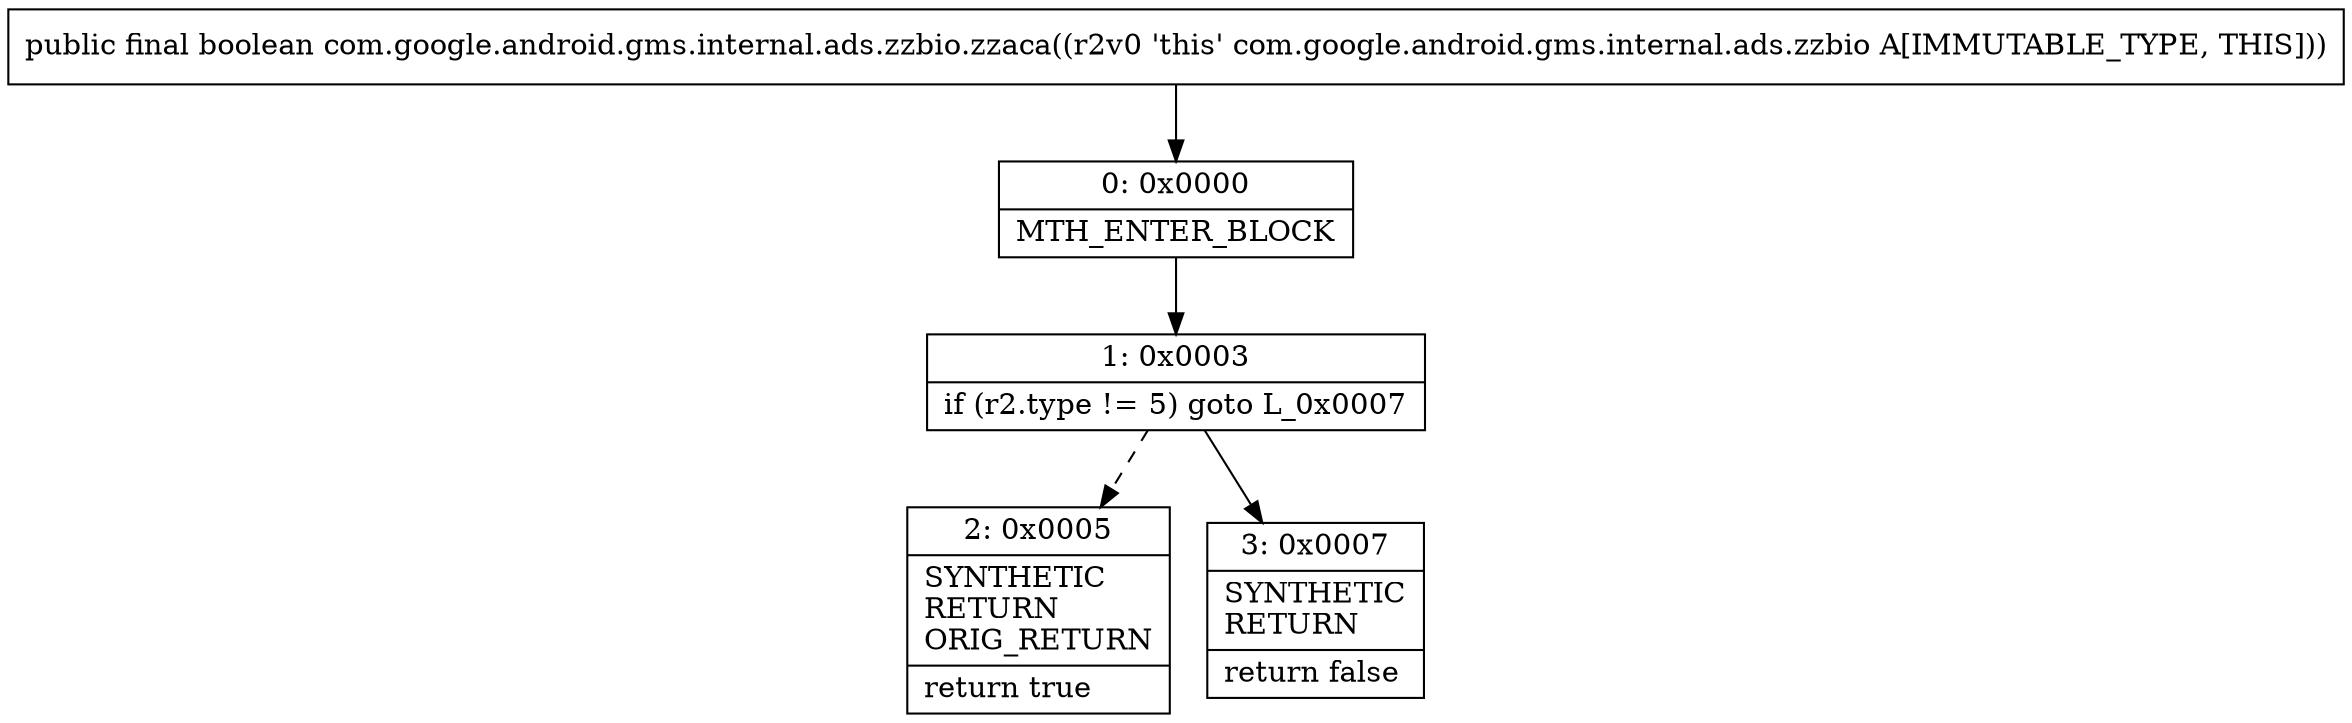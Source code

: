 digraph "CFG forcom.google.android.gms.internal.ads.zzbio.zzaca()Z" {
Node_0 [shape=record,label="{0\:\ 0x0000|MTH_ENTER_BLOCK\l}"];
Node_1 [shape=record,label="{1\:\ 0x0003|if (r2.type != 5) goto L_0x0007\l}"];
Node_2 [shape=record,label="{2\:\ 0x0005|SYNTHETIC\lRETURN\lORIG_RETURN\l|return true\l}"];
Node_3 [shape=record,label="{3\:\ 0x0007|SYNTHETIC\lRETURN\l|return false\l}"];
MethodNode[shape=record,label="{public final boolean com.google.android.gms.internal.ads.zzbio.zzaca((r2v0 'this' com.google.android.gms.internal.ads.zzbio A[IMMUTABLE_TYPE, THIS])) }"];
MethodNode -> Node_0;
Node_0 -> Node_1;
Node_1 -> Node_2[style=dashed];
Node_1 -> Node_3;
}

